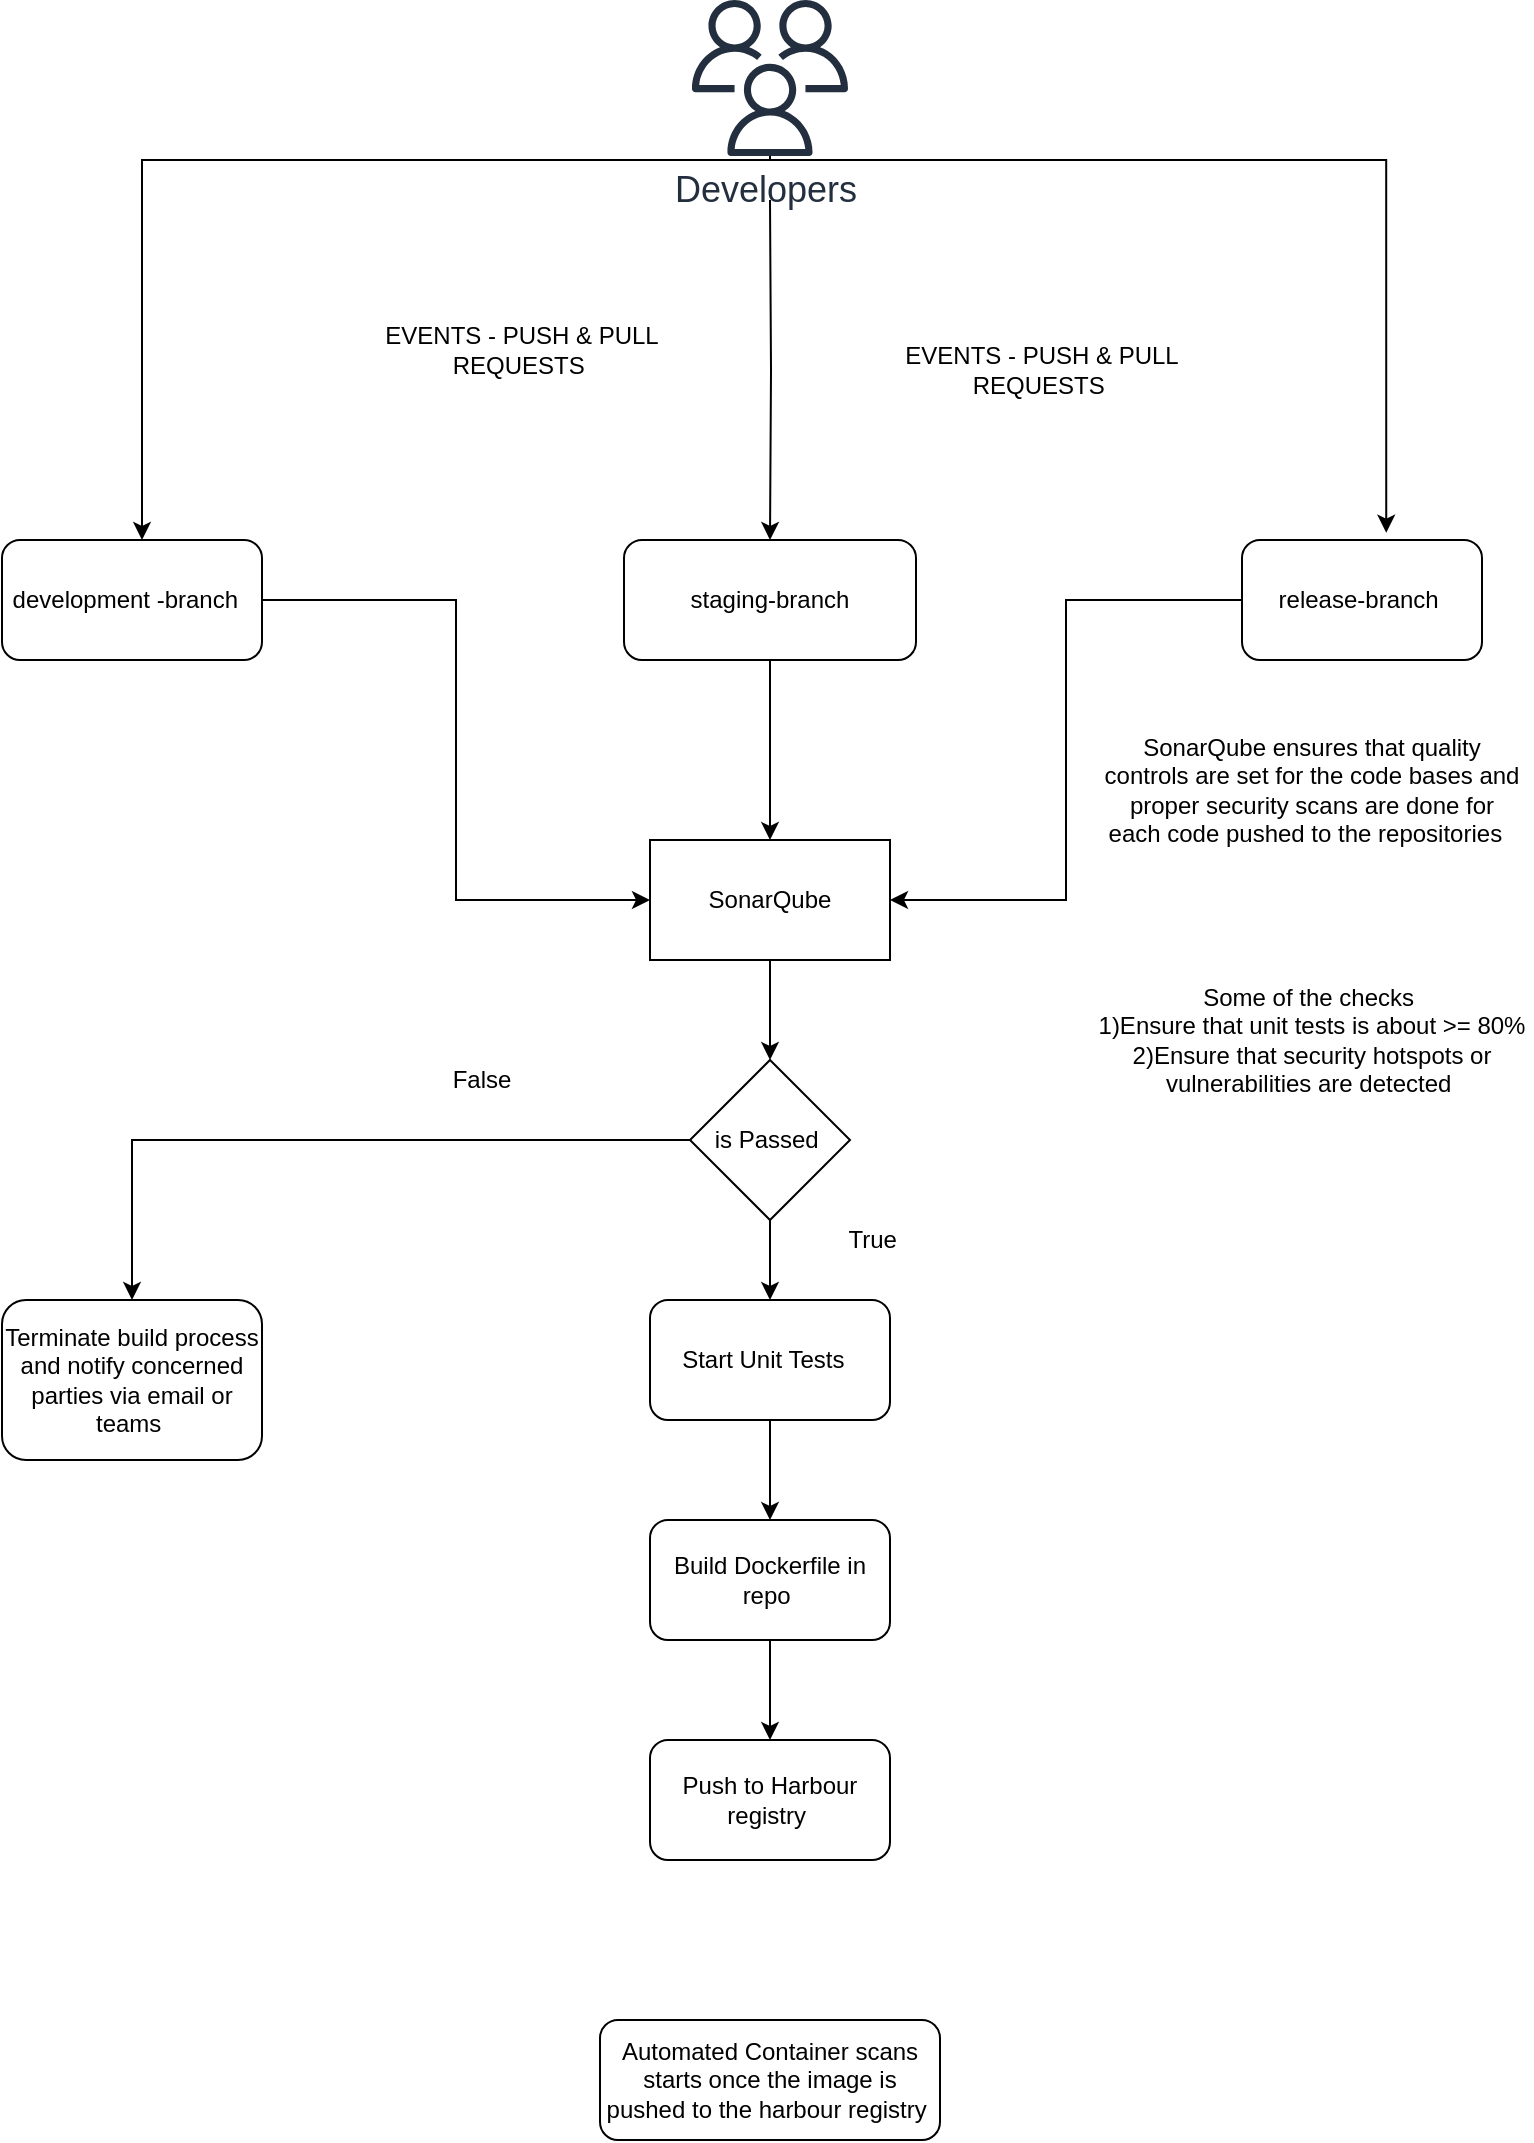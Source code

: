 <mxfile version="14.9.8" type="github">
  <diagram id="6XGJqjT74cjKN67CY4M7" name="DevSecOps Flow">
    <mxGraphModel dx="1171" dy="818" grid="1" gridSize="10" guides="1" tooltips="1" connect="1" arrows="1" fold="1" page="1" pageScale="1" pageWidth="850" pageHeight="1100" math="0" shadow="0">
      <root>
        <mxCell id="0" />
        <mxCell id="1" parent="0" />
        <mxCell id="ea0yjk5CYWSuDGqNt53Y-12" style="edgeStyle=orthogonalEdgeStyle;rounded=0;orthogonalLoop=1;jettySize=auto;html=1;" edge="1" parent="1" source="ea0yjk5CYWSuDGqNt53Y-1" target="ea0yjk5CYWSuDGqNt53Y-10">
          <mxGeometry relative="1" as="geometry" />
        </mxCell>
        <mxCell id="ea0yjk5CYWSuDGqNt53Y-1" value="staging-branch" style="rounded=1;whiteSpace=wrap;html=1;" vertex="1" parent="1">
          <mxGeometry x="341" y="440" width="146" height="60" as="geometry" />
        </mxCell>
        <mxCell id="ea0yjk5CYWSuDGqNt53Y-3" style="edgeStyle=orthogonalEdgeStyle;rounded=0;orthogonalLoop=1;jettySize=auto;html=1;" edge="1" parent="1" target="ea0yjk5CYWSuDGqNt53Y-1">
          <mxGeometry relative="1" as="geometry">
            <mxPoint x="414" y="270" as="sourcePoint" />
          </mxGeometry>
        </mxCell>
        <mxCell id="ea0yjk5CYWSuDGqNt53Y-7" style="edgeStyle=orthogonalEdgeStyle;rounded=0;orthogonalLoop=1;jettySize=auto;html=1;" edge="1" parent="1" source="ea0yjk5CYWSuDGqNt53Y-2" target="ea0yjk5CYWSuDGqNt53Y-5">
          <mxGeometry relative="1" as="geometry">
            <Array as="points">
              <mxPoint x="414" y="250" />
              <mxPoint x="100" y="250" />
            </Array>
          </mxGeometry>
        </mxCell>
        <mxCell id="ea0yjk5CYWSuDGqNt53Y-8" style="edgeStyle=orthogonalEdgeStyle;rounded=0;orthogonalLoop=1;jettySize=auto;html=1;entryX=0.601;entryY=-0.061;entryDx=0;entryDy=0;entryPerimeter=0;" edge="1" parent="1" source="ea0yjk5CYWSuDGqNt53Y-2" target="ea0yjk5CYWSuDGqNt53Y-6">
          <mxGeometry relative="1" as="geometry">
            <Array as="points">
              <mxPoint x="414" y="250" />
              <mxPoint x="722" y="250" />
            </Array>
          </mxGeometry>
        </mxCell>
        <mxCell id="ea0yjk5CYWSuDGqNt53Y-2" value="&lt;font style=&quot;font-size: 18px&quot;&gt;Developers&amp;nbsp;&lt;/font&gt;" style="outlineConnect=0;fontColor=#232F3E;gradientColor=none;fillColor=#232F3E;strokeColor=none;dashed=0;verticalLabelPosition=bottom;verticalAlign=top;align=center;html=1;fontSize=12;fontStyle=0;aspect=fixed;pointerEvents=1;shape=mxgraph.aws4.users;" vertex="1" parent="1">
          <mxGeometry x="375" y="170" width="78" height="78" as="geometry" />
        </mxCell>
        <mxCell id="ea0yjk5CYWSuDGqNt53Y-4" value="EVENTS - PUSH &amp;amp; PULL REQUESTS&amp;nbsp;" style="text;html=1;strokeColor=none;fillColor=none;align=center;verticalAlign=middle;whiteSpace=wrap;rounded=0;" vertex="1" parent="1">
          <mxGeometry x="190" y="320" width="200" height="50" as="geometry" />
        </mxCell>
        <mxCell id="ea0yjk5CYWSuDGqNt53Y-11" style="edgeStyle=orthogonalEdgeStyle;rounded=0;orthogonalLoop=1;jettySize=auto;html=1;entryX=0;entryY=0.5;entryDx=0;entryDy=0;" edge="1" parent="1" source="ea0yjk5CYWSuDGqNt53Y-5" target="ea0yjk5CYWSuDGqNt53Y-10">
          <mxGeometry relative="1" as="geometry" />
        </mxCell>
        <mxCell id="ea0yjk5CYWSuDGqNt53Y-5" value="development -branch&amp;nbsp;&amp;nbsp;" style="rounded=1;whiteSpace=wrap;html=1;" vertex="1" parent="1">
          <mxGeometry x="30" y="440" width="130" height="60" as="geometry" />
        </mxCell>
        <mxCell id="ea0yjk5CYWSuDGqNt53Y-13" style="edgeStyle=orthogonalEdgeStyle;rounded=0;orthogonalLoop=1;jettySize=auto;html=1;entryX=1;entryY=0.5;entryDx=0;entryDy=0;" edge="1" parent="1" source="ea0yjk5CYWSuDGqNt53Y-6" target="ea0yjk5CYWSuDGqNt53Y-10">
          <mxGeometry relative="1" as="geometry" />
        </mxCell>
        <mxCell id="ea0yjk5CYWSuDGqNt53Y-6" value="release-branch&amp;nbsp;" style="rounded=1;whiteSpace=wrap;html=1;" vertex="1" parent="1">
          <mxGeometry x="650" y="440" width="120" height="60" as="geometry" />
        </mxCell>
        <mxCell id="ea0yjk5CYWSuDGqNt53Y-9" value="EVENTS - PUSH &amp;amp; PULL REQUESTS&amp;nbsp;" style="text;html=1;strokeColor=none;fillColor=none;align=center;verticalAlign=middle;whiteSpace=wrap;rounded=0;" vertex="1" parent="1">
          <mxGeometry x="450" y="330" width="200" height="50" as="geometry" />
        </mxCell>
        <mxCell id="ea0yjk5CYWSuDGqNt53Y-17" style="edgeStyle=orthogonalEdgeStyle;rounded=0;orthogonalLoop=1;jettySize=auto;html=1;entryX=0.5;entryY=0;entryDx=0;entryDy=0;" edge="1" parent="1" source="ea0yjk5CYWSuDGqNt53Y-10" target="ea0yjk5CYWSuDGqNt53Y-16">
          <mxGeometry relative="1" as="geometry" />
        </mxCell>
        <mxCell id="ea0yjk5CYWSuDGqNt53Y-10" value="SonarQube" style="rounded=0;whiteSpace=wrap;html=1;" vertex="1" parent="1">
          <mxGeometry x="354" y="590" width="120" height="60" as="geometry" />
        </mxCell>
        <mxCell id="ea0yjk5CYWSuDGqNt53Y-14" value="SonarQube ensures that quality controls are set for the code bases and proper security scans are done for each code pushed to the repositories&amp;nbsp;&amp;nbsp;" style="text;html=1;strokeColor=none;fillColor=none;align=center;verticalAlign=middle;whiteSpace=wrap;rounded=0;" vertex="1" parent="1">
          <mxGeometry x="580" y="520" width="210" height="90" as="geometry" />
        </mxCell>
        <mxCell id="ea0yjk5CYWSuDGqNt53Y-21" style="edgeStyle=orthogonalEdgeStyle;rounded=0;orthogonalLoop=1;jettySize=auto;html=1;entryX=0.5;entryY=0;entryDx=0;entryDy=0;" edge="1" parent="1" source="ea0yjk5CYWSuDGqNt53Y-16" target="ea0yjk5CYWSuDGqNt53Y-20">
          <mxGeometry relative="1" as="geometry" />
        </mxCell>
        <mxCell id="ea0yjk5CYWSuDGqNt53Y-24" style="edgeStyle=orthogonalEdgeStyle;rounded=0;orthogonalLoop=1;jettySize=auto;html=1;" edge="1" parent="1" source="ea0yjk5CYWSuDGqNt53Y-16" target="ea0yjk5CYWSuDGqNt53Y-23">
          <mxGeometry relative="1" as="geometry" />
        </mxCell>
        <mxCell id="ea0yjk5CYWSuDGqNt53Y-16" value="is Passed&amp;nbsp;" style="rhombus;whiteSpace=wrap;html=1;" vertex="1" parent="1">
          <mxGeometry x="374" y="700" width="80" height="80" as="geometry" />
        </mxCell>
        <mxCell id="ea0yjk5CYWSuDGqNt53Y-19" value="Some of the checks&amp;nbsp;&lt;br&gt;1)Ensure that unit tests is about &amp;gt;= 80%&lt;br&gt;2)Ensure that security hotspots or vulnerabilities are detected&amp;nbsp;" style="text;html=1;strokeColor=none;fillColor=none;align=center;verticalAlign=middle;whiteSpace=wrap;rounded=0;" vertex="1" parent="1">
          <mxGeometry x="575" y="640" width="220" height="100" as="geometry" />
        </mxCell>
        <mxCell id="ea0yjk5CYWSuDGqNt53Y-27" style="edgeStyle=orthogonalEdgeStyle;rounded=0;orthogonalLoop=1;jettySize=auto;html=1;" edge="1" parent="1" source="ea0yjk5CYWSuDGqNt53Y-20" target="ea0yjk5CYWSuDGqNt53Y-26">
          <mxGeometry relative="1" as="geometry" />
        </mxCell>
        <mxCell id="ea0yjk5CYWSuDGqNt53Y-20" value="Start Unit Tests&amp;nbsp;&amp;nbsp;" style="rounded=1;whiteSpace=wrap;html=1;" vertex="1" parent="1">
          <mxGeometry x="354" y="820" width="120" height="60" as="geometry" />
        </mxCell>
        <mxCell id="ea0yjk5CYWSuDGqNt53Y-22" value="True&amp;nbsp;" style="text;html=1;strokeColor=none;fillColor=none;align=center;verticalAlign=middle;whiteSpace=wrap;rounded=0;" vertex="1" parent="1">
          <mxGeometry x="447" y="780" width="40" height="20" as="geometry" />
        </mxCell>
        <mxCell id="ea0yjk5CYWSuDGqNt53Y-23" value="Terminate build process and notify concerned parties via email or teams&amp;nbsp;" style="rounded=1;whiteSpace=wrap;html=1;" vertex="1" parent="1">
          <mxGeometry x="30" y="820" width="130" height="80" as="geometry" />
        </mxCell>
        <mxCell id="ea0yjk5CYWSuDGqNt53Y-25" value="False" style="text;html=1;strokeColor=none;fillColor=none;align=center;verticalAlign=middle;whiteSpace=wrap;rounded=0;" vertex="1" parent="1">
          <mxGeometry x="250" y="700" width="40" height="20" as="geometry" />
        </mxCell>
        <mxCell id="ea0yjk5CYWSuDGqNt53Y-29" style="edgeStyle=orthogonalEdgeStyle;rounded=0;orthogonalLoop=1;jettySize=auto;html=1;" edge="1" parent="1" source="ea0yjk5CYWSuDGqNt53Y-26" target="ea0yjk5CYWSuDGqNt53Y-28">
          <mxGeometry relative="1" as="geometry" />
        </mxCell>
        <mxCell id="ea0yjk5CYWSuDGqNt53Y-26" value="Build Dockerfile in repo&amp;nbsp;" style="rounded=1;whiteSpace=wrap;html=1;" vertex="1" parent="1">
          <mxGeometry x="354" y="930" width="120" height="60" as="geometry" />
        </mxCell>
        <mxCell id="ea0yjk5CYWSuDGqNt53Y-28" value="Push to Harbour registry&amp;nbsp;" style="rounded=1;whiteSpace=wrap;html=1;" vertex="1" parent="1">
          <mxGeometry x="354" y="1040" width="120" height="60" as="geometry" />
        </mxCell>
        <mxCell id="ea0yjk5CYWSuDGqNt53Y-30" value="Automated Container scans starts once the image is pushed to the harbour registry&amp;nbsp;" style="rounded=1;whiteSpace=wrap;html=1;" vertex="1" parent="1">
          <mxGeometry x="329" y="1180" width="170" height="60" as="geometry" />
        </mxCell>
      </root>
    </mxGraphModel>
  </diagram>
</mxfile>
